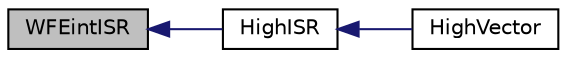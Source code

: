 digraph "WFEintISR"
{
  edge [fontname="Helvetica",fontsize="10",labelfontname="Helvetica",labelfontsize="10"];
  node [fontname="Helvetica",fontsize="10",shape=record];
  rankdir="LR";
  Node1 [label="WFEintISR",height=0.2,width=0.4,color="black", fillcolor="grey75", style="filled", fontcolor="black"];
  Node1 -> Node2 [dir="back",color="midnightblue",fontsize="10",style="solid"];
  Node2 [label="HighISR",height=0.2,width=0.4,color="black", fillcolor="white", style="filled",URL="$_main_demo_8c.html#a0cf3aaf554f17a378336077fb2a86090"];
  Node2 -> Node3 [dir="back",color="midnightblue",fontsize="10",style="solid"];
  Node3 [label="HighVector",height=0.2,width=0.4,color="black", fillcolor="white", style="filled",URL="$_main_demo_8c.html#aee9a5d1d51d00c1aacca70bacea3837a"];
}
